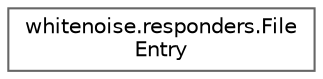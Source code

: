 digraph "Graphical Class Hierarchy"
{
 // LATEX_PDF_SIZE
  bgcolor="transparent";
  edge [fontname=Helvetica,fontsize=10,labelfontname=Helvetica,labelfontsize=10];
  node [fontname=Helvetica,fontsize=10,shape=box,height=0.2,width=0.4];
  rankdir="LR";
  Node0 [id="Node000000",label="whitenoise.responders.File\lEntry",height=0.2,width=0.4,color="grey40", fillcolor="white", style="filled",URL="$classwhitenoise_1_1responders_1_1_file_entry.html",tooltip=" "];
}
